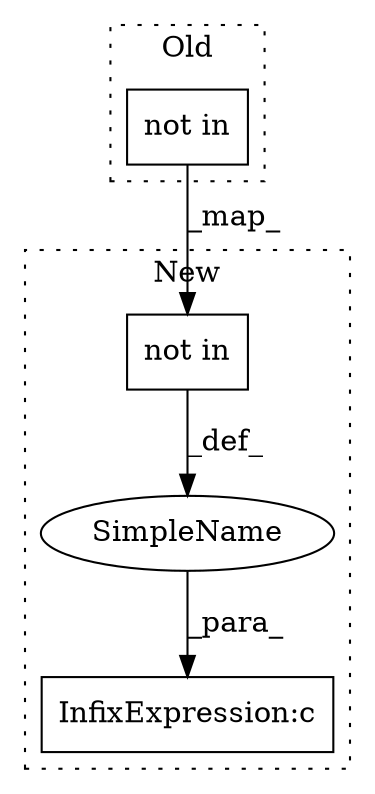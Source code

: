 digraph G {
subgraph cluster0 {
1 [label="not in" a="108" s="3694" l="29" shape="box"];
label = "Old";
style="dotted";
}
subgraph cluster1 {
2 [label="not in" a="108" s="3704" l="29" shape="box"];
3 [label="SimpleName" a="42" s="" l="" shape="ellipse"];
4 [label="InfixExpression:c" a="27" s="3734" l="4" shape="box"];
label = "New";
style="dotted";
}
1 -> 2 [label="_map_"];
2 -> 3 [label="_def_"];
3 -> 4 [label="_para_"];
}